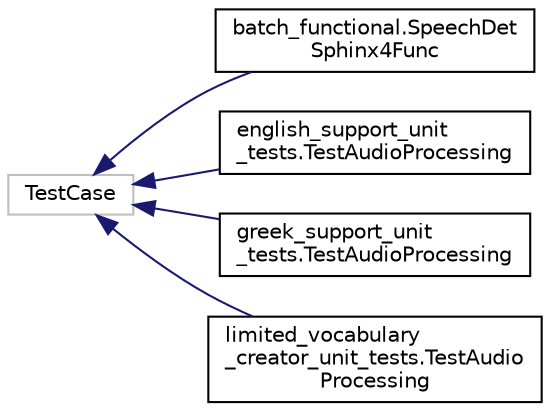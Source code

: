 digraph "Graphical Class Hierarchy"
{
  edge [fontname="Helvetica",fontsize="10",labelfontname="Helvetica",labelfontsize="10"];
  node [fontname="Helvetica",fontsize="10",shape=record];
  rankdir="LR";
  Node1 [label="TestCase",height=0.2,width=0.4,color="grey75", fillcolor="white", style="filled"];
  Node1 -> Node2 [dir="back",color="midnightblue",fontsize="10",style="solid",fontname="Helvetica"];
  Node2 [label="batch_functional.SpeechDet\lSphinx4Func",height=0.2,width=0.4,color="black", fillcolor="white", style="filled",URL="$classbatch__functional_1_1SpeechDetSphinx4Func.html"];
  Node1 -> Node3 [dir="back",color="midnightblue",fontsize="10",style="solid",fontname="Helvetica"];
  Node3 [label="english_support_unit\l_tests.TestAudioProcessing",height=0.2,width=0.4,color="black", fillcolor="white", style="filled",URL="$classenglish__support__unit__tests_1_1TestAudioProcessing.html"];
  Node1 -> Node4 [dir="back",color="midnightblue",fontsize="10",style="solid",fontname="Helvetica"];
  Node4 [label="greek_support_unit\l_tests.TestAudioProcessing",height=0.2,width=0.4,color="black", fillcolor="white", style="filled",URL="$classgreek__support__unit__tests_1_1TestAudioProcessing.html"];
  Node1 -> Node5 [dir="back",color="midnightblue",fontsize="10",style="solid",fontname="Helvetica"];
  Node5 [label="limited_vocabulary\l_creator_unit_tests.TestAudio\lProcessing",height=0.2,width=0.4,color="black", fillcolor="white", style="filled",URL="$classlimited__vocabulary__creator__unit__tests_1_1TestAudioProcessing.html"];
}
